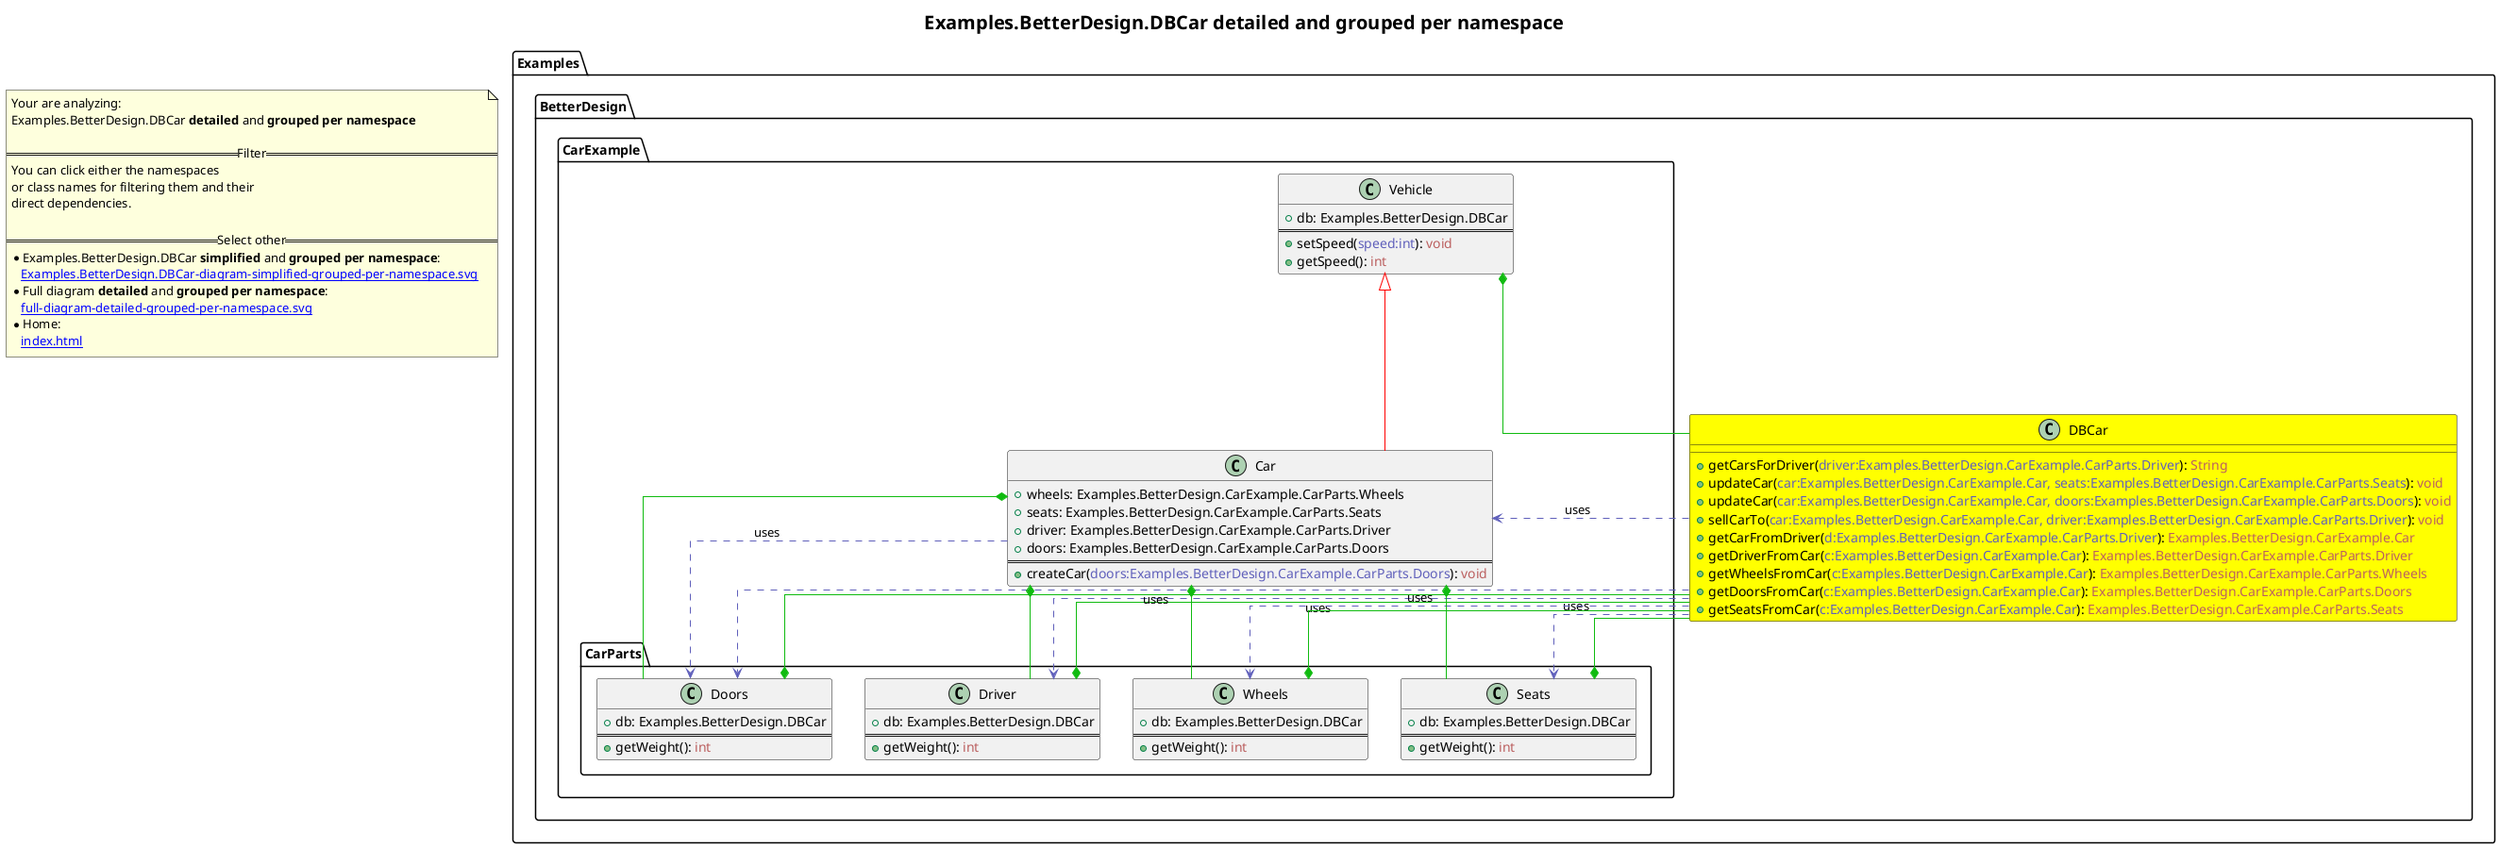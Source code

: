 @startuml
skinparam linetype ortho
title <size:20>Examples.BetterDesign.DBCar **detailed** and **grouped per namespace**</size>
note "Your are analyzing:\nExamples.BetterDesign.DBCar **detailed** and **grouped per namespace**\n\n==Filter==\nYou can click either the namespaces \nor class names for filtering them and their\ndirect dependencies.\n\n==Select other==\n* Examples.BetterDesign.DBCar **simplified** and **grouped per namespace**:\n   [[Examples.BetterDesign.DBCar-diagram-simplified-grouped-per-namespace.svg]]\n* Full diagram **detailed** and **grouped per namespace**:\n   [[full-diagram-detailed-grouped-per-namespace.svg]]\n* Home:\n   [[index.html]]" as FloatingNote
namespace Examples [[Examples-diagram-detailed-grouped-per-namespace.svg]] {
namespace Examples.BetterDesign [[Examples.BetterDesign-diagram-detailed-grouped-per-namespace.svg]] {
  class Examples.BetterDesign.DBCar [[Examples.BetterDesign.DBCar-diagram-detailed-grouped-per-namespace.svg]] #yellow {
    + getCarsForDriver(<font color="6060BB">driver:Examples.BetterDesign.CarExample.CarParts.Driver</font>): <font color="BB6060">String</font>
    + updateCar(<font color="6060BB">car:Examples.BetterDesign.CarExample.Car, seats:Examples.BetterDesign.CarExample.CarParts.Seats</font>): <font color="BB6060">void</font>
    + updateCar(<font color="6060BB">car:Examples.BetterDesign.CarExample.Car, doors:Examples.BetterDesign.CarExample.CarParts.Doors</font>): <font color="BB6060">void</font>
    + sellCarTo(<font color="6060BB">car:Examples.BetterDesign.CarExample.Car, driver:Examples.BetterDesign.CarExample.CarParts.Driver</font>): <font color="BB6060">void</font>
    + getCarFromDriver(<font color="6060BB">d:Examples.BetterDesign.CarExample.CarParts.Driver</font>): <font color="BB6060">Examples.BetterDesign.CarExample.Car</font>
    + getDriverFromCar(<font color="6060BB">c:Examples.BetterDesign.CarExample.Car</font>): <font color="BB6060">Examples.BetterDesign.CarExample.CarParts.Driver</font>
    + getWheelsFromCar(<font color="6060BB">c:Examples.BetterDesign.CarExample.Car</font>): <font color="BB6060">Examples.BetterDesign.CarExample.CarParts.Wheels</font>
    + getDoorsFromCar(<font color="6060BB">c:Examples.BetterDesign.CarExample.Car</font>): <font color="BB6060">Examples.BetterDesign.CarExample.CarParts.Doors</font>
    + getSeatsFromCar(<font color="6060BB">c:Examples.BetterDesign.CarExample.Car</font>): <font color="BB6060">Examples.BetterDesign.CarExample.CarParts.Seats</font>
  }
'Compared namespace Examples.BetterDesign [[Examples.BetterDesign-diagram-detailed-grouped-per-namespace.svg]] { with last element of   }
' Closing all previous_sub_namespace_list namespace None because file analysis is finished.
' Closing namespace BetterDesign
}
' Closing namespace Examples
}
namespace Examples [[Examples-diagram-detailed-grouped-per-namespace.svg]] {
namespace Examples.BetterDesign [[Examples.BetterDesign-diagram-detailed-grouped-per-namespace.svg]] {
namespace Examples.BetterDesign.CarExample [[Examples.BetterDesign.CarExample-diagram-detailed-grouped-per-namespace.svg]] {
    class Examples.BetterDesign.CarExample.Car [[Examples.BetterDesign.CarExample.Car-diagram-detailed-grouped-per-namespace.svg]]  {
      + wheels: Examples.BetterDesign.CarExample.CarParts.Wheels
      + seats: Examples.BetterDesign.CarExample.CarParts.Seats
      + driver: Examples.BetterDesign.CarExample.CarParts.Driver
      + doors: Examples.BetterDesign.CarExample.CarParts.Doors
==
      + createCar(<font color="6060BB">doors:Examples.BetterDesign.CarExample.CarParts.Doors</font>): <font color="BB6060">void</font>
    }
    class Examples.BetterDesign.CarExample.Vehicle [[Examples.BetterDesign.CarExample.Vehicle-diagram-detailed-grouped-per-namespace.svg]]  {
      + db: Examples.BetterDesign.DBCar
==
      + setSpeed(<font color="6060BB">speed:int</font>): <font color="BB6060">void</font>
      + getSpeed(<font color="6060BB"></font>): <font color="BB6060">int</font>
    }
'Compared namespace Examples.BetterDesign.CarExample [[Examples.BetterDesign.CarExample-diagram-detailed-grouped-per-namespace.svg]] { with last element of     }
' Closing all previous_sub_namespace_list namespace None because file analysis is finished.
' Closing namespace CarExample
}
' Closing namespace BetterDesign
}
' Closing namespace Examples
}
namespace Examples [[Examples-diagram-detailed-grouped-per-namespace.svg]] {
namespace Examples.BetterDesign [[Examples.BetterDesign-diagram-detailed-grouped-per-namespace.svg]] {
namespace Examples.BetterDesign.CarExample [[Examples.BetterDesign.CarExample-diagram-detailed-grouped-per-namespace.svg]] {
namespace Examples.BetterDesign.CarExample.CarParts [[Examples.BetterDesign.CarExample.CarParts-diagram-detailed-grouped-per-namespace.svg]] {
      class Examples.BetterDesign.CarExample.CarParts.Driver [[Examples.BetterDesign.CarExample.CarParts.Driver-diagram-detailed-grouped-per-namespace.svg]]  {
        + db: Examples.BetterDesign.DBCar
==
        + getWeight(<font color="6060BB"></font>): <font color="BB6060">int</font>
      }
      class Examples.BetterDesign.CarExample.CarParts.Seats [[Examples.BetterDesign.CarExample.CarParts.Seats-diagram-detailed-grouped-per-namespace.svg]]  {
        + db: Examples.BetterDesign.DBCar
==
        + getWeight(<font color="6060BB"></font>): <font color="BB6060">int</font>
      }
      class Examples.BetterDesign.CarExample.CarParts.Doors [[Examples.BetterDesign.CarExample.CarParts.Doors-diagram-detailed-grouped-per-namespace.svg]]  {
        + db: Examples.BetterDesign.DBCar
==
        + getWeight(<font color="6060BB"></font>): <font color="BB6060">int</font>
      }
      class Examples.BetterDesign.CarExample.CarParts.Wheels [[Examples.BetterDesign.CarExample.CarParts.Wheels-diagram-detailed-grouped-per-namespace.svg]]  {
        + db: Examples.BetterDesign.DBCar
==
        + getWeight(<font color="6060BB"></font>): <font color="BB6060">int</font>
      }
'Compared namespace Examples.BetterDesign.CarExample.CarParts [[Examples.BetterDesign.CarExample.CarParts-diagram-detailed-grouped-per-namespace.svg]] { with last element of       }
' Closing all previous_sub_namespace_list namespace None because file analysis is finished.
' Closing namespace CarParts
}
' Closing namespace CarExample
}
' Closing namespace BetterDesign
}
' Closing namespace Examples
}
 ' *************************************** 
 ' *************************************** 
 ' *************************************** 
' Class relations extracted from namespace:
' Examples.BetterDesign
Examples.BetterDesign.DBCar .[#6060BB].> Examples.BetterDesign.CarExample.CarParts.Driver  : uses 
Examples.BetterDesign.DBCar .[#6060BB].> Examples.BetterDesign.CarExample.Car  : uses 
Examples.BetterDesign.DBCar .[#6060BB].> Examples.BetterDesign.CarExample.CarParts.Seats  : uses 
Examples.BetterDesign.DBCar .[#6060BB].> Examples.BetterDesign.CarExample.CarParts.Doors  : uses 
Examples.BetterDesign.DBCar .[#6060BB].> Examples.BetterDesign.CarExample.CarParts.Wheels  : uses 
' Class relations extracted from namespace:
' Examples.BetterDesign.CarExample
Examples.BetterDesign.CarExample.Vehicle <|-[#red]- Examples.BetterDesign.CarExample.Car
Examples.BetterDesign.CarExample.Car *-[#10BB10]- Examples.BetterDesign.CarExample.CarParts.Wheels 
Examples.BetterDesign.CarExample.Car *-[#10BB10]- Examples.BetterDesign.CarExample.CarParts.Seats 
Examples.BetterDesign.CarExample.Car *-[#10BB10]- Examples.BetterDesign.CarExample.CarParts.Driver 
Examples.BetterDesign.CarExample.Car *-[#10BB10]- Examples.BetterDesign.CarExample.CarParts.Doors 
Examples.BetterDesign.CarExample.Car .[#6060BB].> Examples.BetterDesign.CarExample.CarParts.Doors  : uses 
Examples.BetterDesign.CarExample.Vehicle *-[#10BB10]- Examples.BetterDesign.DBCar 
' Class relations extracted from namespace:
' Examples.BetterDesign.CarExample.CarParts
Examples.BetterDesign.CarExample.CarParts.Driver *-[#10BB10]- Examples.BetterDesign.DBCar 
Examples.BetterDesign.CarExample.CarParts.Seats *-[#10BB10]- Examples.BetterDesign.DBCar 
Examples.BetterDesign.CarExample.CarParts.Doors *-[#10BB10]- Examples.BetterDesign.DBCar 
Examples.BetterDesign.CarExample.CarParts.Wheels *-[#10BB10]- Examples.BetterDesign.DBCar 
@enduml
